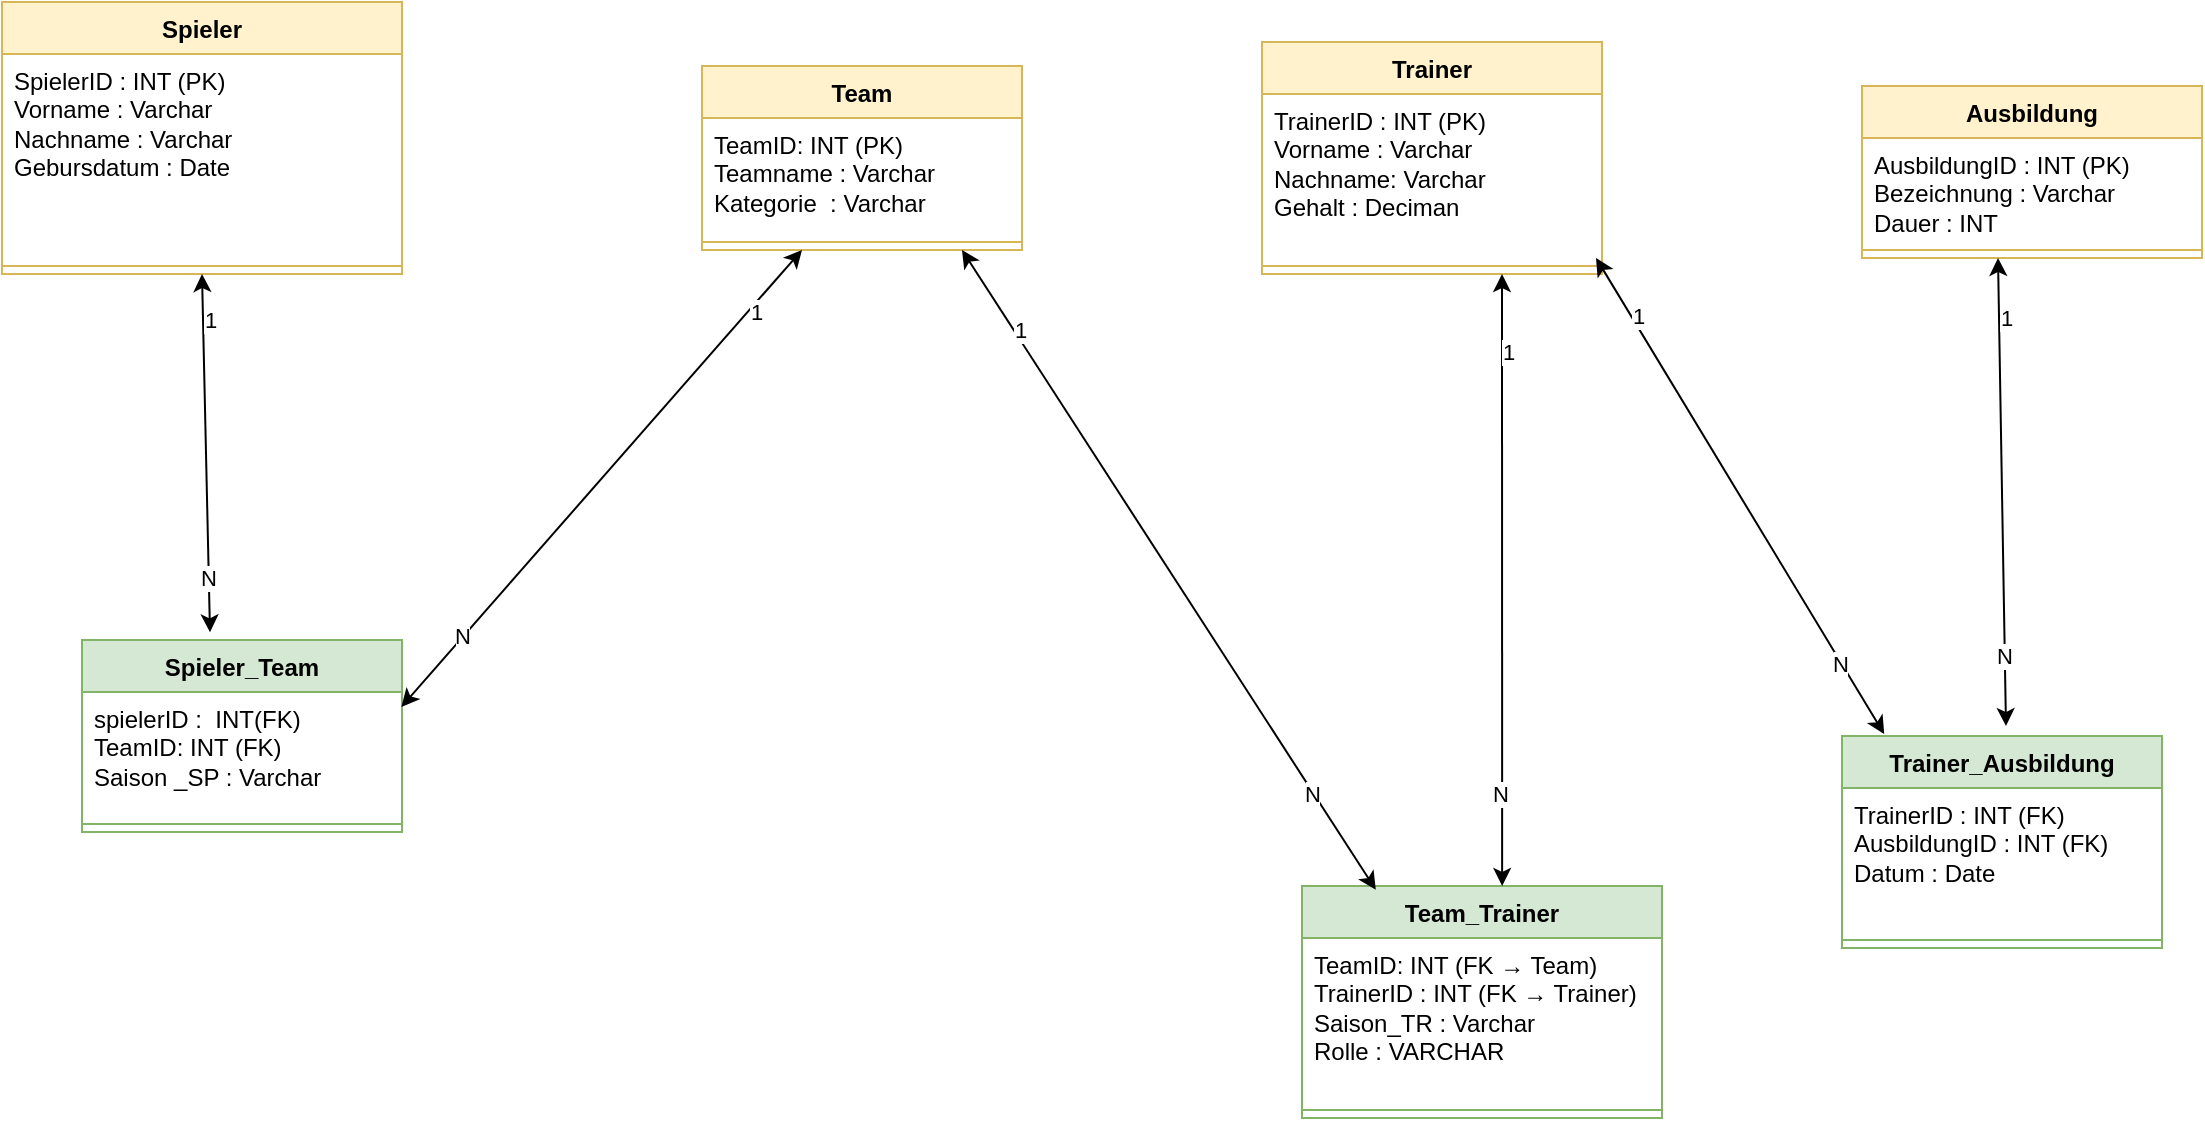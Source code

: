 <mxfile version="26.0.4">
  <diagram name="Seite-1" id="M8pOvgDd07DPRU0EhV-j">
    <mxGraphModel dx="1073" dy="938" grid="1" gridSize="10" guides="1" tooltips="1" connect="1" arrows="1" fold="1" page="1" pageScale="1" pageWidth="827" pageHeight="1169" math="0" shadow="0">
      <root>
        <mxCell id="0" />
        <mxCell id="1" parent="0" />
        <mxCell id="isyhpYjFCqtJGuVhykyg-1" value="Spieler " style="swimlane;fontStyle=1;align=center;verticalAlign=top;childLayout=stackLayout;horizontal=1;startSize=26;horizontalStack=0;resizeParent=1;resizeParentMax=0;resizeLast=0;collapsible=1;marginBottom=0;whiteSpace=wrap;html=1;fillColor=#fff2cc;strokeColor=#d6b656;" vertex="1" parent="1">
          <mxGeometry x="30" y="218" width="200" height="136" as="geometry" />
        </mxCell>
        <mxCell id="isyhpYjFCqtJGuVhykyg-2" value="SpielerID : INT (PK)&lt;div&gt;Vorname : Varchar&lt;/div&gt;&lt;div&gt;Nachname : Varchar&lt;br&gt;&lt;/div&gt;&lt;div&gt;Gebursdatum : Date&lt;/div&gt;&lt;div&gt;&lt;table&gt;&lt;tbody&gt;&lt;tr&gt;&lt;td&gt;&lt;/td&gt;&lt;/tr&gt;&lt;/tbody&gt;&lt;/table&gt;&lt;br&gt;&lt;/div&gt;" style="text;strokeColor=none;fillColor=none;align=left;verticalAlign=top;spacingLeft=4;spacingRight=4;overflow=hidden;rotatable=0;points=[[0,0.5],[1,0.5]];portConstraint=eastwest;whiteSpace=wrap;html=1;" vertex="1" parent="isyhpYjFCqtJGuVhykyg-1">
          <mxGeometry y="26" width="200" height="102" as="geometry" />
        </mxCell>
        <mxCell id="isyhpYjFCqtJGuVhykyg-3" value="" style="line;strokeWidth=1;fillColor=none;align=left;verticalAlign=middle;spacingTop=-1;spacingLeft=3;spacingRight=3;rotatable=0;labelPosition=right;points=[];portConstraint=eastwest;strokeColor=inherit;" vertex="1" parent="isyhpYjFCqtJGuVhykyg-1">
          <mxGeometry y="128" width="200" height="8" as="geometry" />
        </mxCell>
        <mxCell id="isyhpYjFCqtJGuVhykyg-5" value="Team " style="swimlane;fontStyle=1;align=center;verticalAlign=top;childLayout=stackLayout;horizontal=1;startSize=26;horizontalStack=0;resizeParent=1;resizeParentMax=0;resizeLast=0;collapsible=1;marginBottom=0;whiteSpace=wrap;html=1;fillColor=#fff2cc;strokeColor=#d6b656;" vertex="1" parent="1">
          <mxGeometry x="380" y="250" width="160" height="92" as="geometry" />
        </mxCell>
        <mxCell id="isyhpYjFCqtJGuVhykyg-6" value="TeamID: INT (PK)&lt;div&gt;Teamname : Varchar&lt;/div&gt;&lt;div&gt;Kategorie&amp;nbsp; : Varchar&lt;/div&gt;" style="text;strokeColor=none;fillColor=none;align=left;verticalAlign=top;spacingLeft=4;spacingRight=4;overflow=hidden;rotatable=0;points=[[0,0.5],[1,0.5]];portConstraint=eastwest;whiteSpace=wrap;html=1;" vertex="1" parent="isyhpYjFCqtJGuVhykyg-5">
          <mxGeometry y="26" width="160" height="58" as="geometry" />
        </mxCell>
        <mxCell id="isyhpYjFCqtJGuVhykyg-7" value="" style="line;strokeWidth=1;fillColor=none;align=left;verticalAlign=middle;spacingTop=-1;spacingLeft=3;spacingRight=3;rotatable=0;labelPosition=right;points=[];portConstraint=eastwest;strokeColor=inherit;" vertex="1" parent="isyhpYjFCqtJGuVhykyg-5">
          <mxGeometry y="84" width="160" height="8" as="geometry" />
        </mxCell>
        <mxCell id="isyhpYjFCqtJGuVhykyg-9" value="Trainer_Ausbildung " style="swimlane;fontStyle=1;align=center;verticalAlign=top;childLayout=stackLayout;horizontal=1;startSize=26;horizontalStack=0;resizeParent=1;resizeParentMax=0;resizeLast=0;collapsible=1;marginBottom=0;whiteSpace=wrap;html=1;fillColor=#d5e8d4;strokeColor=#82b366;" vertex="1" parent="1">
          <mxGeometry x="950" y="585" width="160" height="106" as="geometry" />
        </mxCell>
        <mxCell id="isyhpYjFCqtJGuVhykyg-10" value="TrainerID : INT (FK)&lt;div&gt;AusbildungID : INT (FK)&lt;br&gt;&lt;/div&gt;&lt;div&gt;Datum : Date&lt;/div&gt;" style="text;strokeColor=none;fillColor=none;align=left;verticalAlign=top;spacingLeft=4;spacingRight=4;overflow=hidden;rotatable=0;points=[[0,0.5],[1,0.5]];portConstraint=eastwest;whiteSpace=wrap;html=1;" vertex="1" parent="isyhpYjFCqtJGuVhykyg-9">
          <mxGeometry y="26" width="160" height="72" as="geometry" />
        </mxCell>
        <mxCell id="isyhpYjFCqtJGuVhykyg-11" value="" style="line;strokeWidth=1;fillColor=none;align=left;verticalAlign=middle;spacingTop=-1;spacingLeft=3;spacingRight=3;rotatable=0;labelPosition=right;points=[];portConstraint=eastwest;strokeColor=inherit;" vertex="1" parent="isyhpYjFCqtJGuVhykyg-9">
          <mxGeometry y="98" width="160" height="8" as="geometry" />
        </mxCell>
        <mxCell id="isyhpYjFCqtJGuVhykyg-13" value="Ausbildung " style="swimlane;fontStyle=1;align=center;verticalAlign=top;childLayout=stackLayout;horizontal=1;startSize=26;horizontalStack=0;resizeParent=1;resizeParentMax=0;resizeLast=0;collapsible=1;marginBottom=0;whiteSpace=wrap;html=1;fillColor=#fff2cc;strokeColor=#d6b656;" vertex="1" parent="1">
          <mxGeometry x="960" y="260" width="170" height="86" as="geometry" />
        </mxCell>
        <mxCell id="isyhpYjFCqtJGuVhykyg-14" value="AusbildungID : INT (PK)&lt;div&gt;Bezeichnung : Varchar&lt;/div&gt;&lt;div&gt;Dauer : INT&lt;/div&gt;" style="text;strokeColor=none;fillColor=none;align=left;verticalAlign=top;spacingLeft=4;spacingRight=4;overflow=hidden;rotatable=0;points=[[0,0.5],[1,0.5]];portConstraint=eastwest;whiteSpace=wrap;html=1;" vertex="1" parent="isyhpYjFCqtJGuVhykyg-13">
          <mxGeometry y="26" width="170" height="52" as="geometry" />
        </mxCell>
        <mxCell id="isyhpYjFCqtJGuVhykyg-15" value="" style="line;strokeWidth=1;fillColor=none;align=left;verticalAlign=middle;spacingTop=-1;spacingLeft=3;spacingRight=3;rotatable=0;labelPosition=right;points=[];portConstraint=eastwest;strokeColor=inherit;" vertex="1" parent="isyhpYjFCqtJGuVhykyg-13">
          <mxGeometry y="78" width="170" height="8" as="geometry" />
        </mxCell>
        <mxCell id="isyhpYjFCqtJGuVhykyg-17" value="Trainer " style="swimlane;fontStyle=1;align=center;verticalAlign=top;childLayout=stackLayout;horizontal=1;startSize=26;horizontalStack=0;resizeParent=1;resizeParentMax=0;resizeLast=0;collapsible=1;marginBottom=0;whiteSpace=wrap;html=1;fillColor=#fff2cc;strokeColor=#d6b656;" vertex="1" parent="1">
          <mxGeometry x="660" y="238" width="170" height="116" as="geometry" />
        </mxCell>
        <mxCell id="isyhpYjFCqtJGuVhykyg-18" value="TrainerID : INT (PK)&lt;div&gt;Vorname : Varchar&lt;br&gt;&lt;/div&gt;&lt;div&gt;Nachname: Varchar&lt;/div&gt;&lt;div&gt;Gehalt : Deciman&lt;/div&gt;" style="text;strokeColor=none;fillColor=none;align=left;verticalAlign=top;spacingLeft=4;spacingRight=4;overflow=hidden;rotatable=0;points=[[0,0.5],[1,0.5]];portConstraint=eastwest;whiteSpace=wrap;html=1;" vertex="1" parent="isyhpYjFCqtJGuVhykyg-17">
          <mxGeometry y="26" width="170" height="82" as="geometry" />
        </mxCell>
        <mxCell id="isyhpYjFCqtJGuVhykyg-19" value="" style="line;strokeWidth=1;fillColor=none;align=left;verticalAlign=middle;spacingTop=-1;spacingLeft=3;spacingRight=3;rotatable=0;labelPosition=right;points=[];portConstraint=eastwest;strokeColor=inherit;" vertex="1" parent="isyhpYjFCqtJGuVhykyg-17">
          <mxGeometry y="108" width="170" height="8" as="geometry" />
        </mxCell>
        <mxCell id="isyhpYjFCqtJGuVhykyg-47" value="Team_Trainer" style="swimlane;fontStyle=1;align=center;verticalAlign=top;childLayout=stackLayout;horizontal=1;startSize=26;horizontalStack=0;resizeParent=1;resizeParentMax=0;resizeLast=0;collapsible=1;marginBottom=0;whiteSpace=wrap;html=1;fillColor=#d5e8d4;strokeColor=#82b366;" vertex="1" parent="1">
          <mxGeometry x="680" y="660" width="180" height="116" as="geometry" />
        </mxCell>
        <mxCell id="isyhpYjFCqtJGuVhykyg-48" value="TeamID:&amp;nbsp;INT (FK → Team)&lt;div&gt;TrainerID :&amp;nbsp;INT (FK → Trainer)&lt;br&gt;&lt;/div&gt;&lt;div&gt;Saison_TR : Varchar&lt;/div&gt;&lt;div&gt;Rolle : VARCHAR&lt;br&gt;&lt;/div&gt;" style="text;strokeColor=none;fillColor=none;align=left;verticalAlign=top;spacingLeft=4;spacingRight=4;overflow=hidden;rotatable=0;points=[[0,0.5],[1,0.5]];portConstraint=eastwest;whiteSpace=wrap;html=1;" vertex="1" parent="isyhpYjFCqtJGuVhykyg-47">
          <mxGeometry y="26" width="180" height="82" as="geometry" />
        </mxCell>
        <mxCell id="isyhpYjFCqtJGuVhykyg-49" value="" style="line;strokeWidth=1;fillColor=none;align=left;verticalAlign=middle;spacingTop=-1;spacingLeft=3;spacingRight=3;rotatable=0;labelPosition=right;points=[];portConstraint=eastwest;strokeColor=inherit;" vertex="1" parent="isyhpYjFCqtJGuVhykyg-47">
          <mxGeometry y="108" width="180" height="8" as="geometry" />
        </mxCell>
        <mxCell id="isyhpYjFCqtJGuVhykyg-71" value="Spieler_Team" style="swimlane;fontStyle=1;align=center;verticalAlign=top;childLayout=stackLayout;horizontal=1;startSize=26;horizontalStack=0;resizeParent=1;resizeParentMax=0;resizeLast=0;collapsible=1;marginBottom=0;whiteSpace=wrap;html=1;fillColor=#d5e8d4;strokeColor=#82b366;" vertex="1" parent="1">
          <mxGeometry x="70" y="537" width="160" height="96" as="geometry" />
        </mxCell>
        <mxCell id="isyhpYjFCqtJGuVhykyg-72" value="spielerID :&amp;nbsp; INT(FK)&lt;div&gt;TeamID: INT (FK)&lt;/div&gt;&lt;div&gt;&lt;span style=&quot;background-color: transparent; color: light-dark(rgb(0, 0, 0), rgb(255, 255, 255));&quot;&gt;Saison _SP : Varchar&lt;/span&gt;&lt;br&gt;&lt;/div&gt;" style="text;strokeColor=none;fillColor=none;align=left;verticalAlign=top;spacingLeft=4;spacingRight=4;overflow=hidden;rotatable=0;points=[[0,0.5],[1,0.5]];portConstraint=eastwest;whiteSpace=wrap;html=1;" vertex="1" parent="isyhpYjFCqtJGuVhykyg-71">
          <mxGeometry y="26" width="160" height="62" as="geometry" />
        </mxCell>
        <mxCell id="isyhpYjFCqtJGuVhykyg-73" value="" style="line;strokeWidth=1;fillColor=none;align=left;verticalAlign=middle;spacingTop=-1;spacingLeft=3;spacingRight=3;rotatable=0;labelPosition=right;points=[];portConstraint=eastwest;strokeColor=inherit;" vertex="1" parent="isyhpYjFCqtJGuVhykyg-71">
          <mxGeometry y="88" width="160" height="8" as="geometry" />
        </mxCell>
        <mxCell id="isyhpYjFCqtJGuVhykyg-90" value="" style="endArrow=classic;startArrow=classic;html=1;rounded=0;entryX=0.5;entryY=1;entryDx=0;entryDy=0;exitX=0.4;exitY=-0.04;exitDx=0;exitDy=0;exitPerimeter=0;" edge="1" parent="1" source="isyhpYjFCqtJGuVhykyg-71" target="isyhpYjFCqtJGuVhykyg-1">
          <mxGeometry width="50" height="50" relative="1" as="geometry">
            <mxPoint x="360" y="480" as="sourcePoint" />
            <mxPoint x="270" y="450" as="targetPoint" />
          </mxGeometry>
        </mxCell>
        <mxCell id="isyhpYjFCqtJGuVhykyg-91" value="1" style="edgeLabel;html=1;align=center;verticalAlign=middle;resizable=0;points=[];" vertex="1" connectable="0" parent="isyhpYjFCqtJGuVhykyg-90">
          <mxGeometry x="0.744" y="-3" relative="1" as="geometry">
            <mxPoint as="offset" />
          </mxGeometry>
        </mxCell>
        <mxCell id="isyhpYjFCqtJGuVhykyg-92" value="N" style="edgeLabel;html=1;align=center;verticalAlign=middle;resizable=0;points=[];" vertex="1" connectable="0" parent="isyhpYjFCqtJGuVhykyg-90">
          <mxGeometry x="-0.698" y="1" relative="1" as="geometry">
            <mxPoint as="offset" />
          </mxGeometry>
        </mxCell>
        <mxCell id="isyhpYjFCqtJGuVhykyg-93" value="" style="endArrow=classic;startArrow=classic;html=1;rounded=0;entryX=0.5;entryY=1;entryDx=0;entryDy=0;exitX=0.998;exitY=0.12;exitDx=0;exitDy=0;exitPerimeter=0;" edge="1" parent="1" source="isyhpYjFCqtJGuVhykyg-72">
          <mxGeometry width="50" height="50" relative="1" as="geometry">
            <mxPoint x="270" y="560" as="sourcePoint" />
            <mxPoint x="430" y="342" as="targetPoint" />
          </mxGeometry>
        </mxCell>
        <mxCell id="isyhpYjFCqtJGuVhykyg-94" value="1" style="edgeLabel;html=1;align=center;verticalAlign=middle;resizable=0;points=[];" vertex="1" connectable="0" parent="isyhpYjFCqtJGuVhykyg-93">
          <mxGeometry x="0.744" y="-3" relative="1" as="geometry">
            <mxPoint as="offset" />
          </mxGeometry>
        </mxCell>
        <mxCell id="isyhpYjFCqtJGuVhykyg-95" value="N" style="edgeLabel;html=1;align=center;verticalAlign=middle;resizable=0;points=[];" vertex="1" connectable="0" parent="isyhpYjFCqtJGuVhykyg-93">
          <mxGeometry x="-0.698" y="1" relative="1" as="geometry">
            <mxPoint as="offset" />
          </mxGeometry>
        </mxCell>
        <mxCell id="isyhpYjFCqtJGuVhykyg-105" value="" style="endArrow=classic;startArrow=classic;html=1;rounded=0;entryX=0.5;entryY=1;entryDx=0;entryDy=0;exitX=0.556;exitY=0;exitDx=0;exitDy=0;exitPerimeter=0;" edge="1" parent="1" source="isyhpYjFCqtJGuVhykyg-47">
          <mxGeometry width="50" height="50" relative="1" as="geometry">
            <mxPoint x="784" y="534" as="sourcePoint" />
            <mxPoint x="780" y="354" as="targetPoint" />
          </mxGeometry>
        </mxCell>
        <mxCell id="isyhpYjFCqtJGuVhykyg-106" value="1" style="edgeLabel;html=1;align=center;verticalAlign=middle;resizable=0;points=[];" vertex="1" connectable="0" parent="isyhpYjFCqtJGuVhykyg-105">
          <mxGeometry x="0.744" y="-3" relative="1" as="geometry">
            <mxPoint as="offset" />
          </mxGeometry>
        </mxCell>
        <mxCell id="isyhpYjFCqtJGuVhykyg-107" value="N" style="edgeLabel;html=1;align=center;verticalAlign=middle;resizable=0;points=[];" vertex="1" connectable="0" parent="isyhpYjFCqtJGuVhykyg-105">
          <mxGeometry x="-0.698" y="1" relative="1" as="geometry">
            <mxPoint as="offset" />
          </mxGeometry>
        </mxCell>
        <mxCell id="isyhpYjFCqtJGuVhykyg-108" value="" style="endArrow=classic;startArrow=classic;html=1;rounded=0;entryX=0.5;entryY=1;entryDx=0;entryDy=0;exitX=0.205;exitY=0.016;exitDx=0;exitDy=0;exitPerimeter=0;" edge="1" parent="1" source="isyhpYjFCqtJGuVhykyg-47">
          <mxGeometry width="50" height="50" relative="1" as="geometry">
            <mxPoint x="514" y="522" as="sourcePoint" />
            <mxPoint x="510" y="342" as="targetPoint" />
          </mxGeometry>
        </mxCell>
        <mxCell id="isyhpYjFCqtJGuVhykyg-109" value="1" style="edgeLabel;html=1;align=center;verticalAlign=middle;resizable=0;points=[];" vertex="1" connectable="0" parent="isyhpYjFCqtJGuVhykyg-108">
          <mxGeometry x="0.744" y="-3" relative="1" as="geometry">
            <mxPoint as="offset" />
          </mxGeometry>
        </mxCell>
        <mxCell id="isyhpYjFCqtJGuVhykyg-110" value="N" style="edgeLabel;html=1;align=center;verticalAlign=middle;resizable=0;points=[];" vertex="1" connectable="0" parent="isyhpYjFCqtJGuVhykyg-108">
          <mxGeometry x="-0.698" y="1" relative="1" as="geometry">
            <mxPoint as="offset" />
          </mxGeometry>
        </mxCell>
        <mxCell id="isyhpYjFCqtJGuVhykyg-111" value="" style="endArrow=classic;startArrow=classic;html=1;rounded=0;entryX=0.5;entryY=1;entryDx=0;entryDy=0;exitX=0.132;exitY=-0.009;exitDx=0;exitDy=0;exitPerimeter=0;" edge="1" parent="1" source="isyhpYjFCqtJGuVhykyg-9">
          <mxGeometry width="50" height="50" relative="1" as="geometry">
            <mxPoint x="831" y="526" as="sourcePoint" />
            <mxPoint x="827" y="346" as="targetPoint" />
          </mxGeometry>
        </mxCell>
        <mxCell id="isyhpYjFCqtJGuVhykyg-112" value="1" style="edgeLabel;html=1;align=center;verticalAlign=middle;resizable=0;points=[];" vertex="1" connectable="0" parent="isyhpYjFCqtJGuVhykyg-111">
          <mxGeometry x="0.744" y="-3" relative="1" as="geometry">
            <mxPoint as="offset" />
          </mxGeometry>
        </mxCell>
        <mxCell id="isyhpYjFCqtJGuVhykyg-113" value="N" style="edgeLabel;html=1;align=center;verticalAlign=middle;resizable=0;points=[];" vertex="1" connectable="0" parent="isyhpYjFCqtJGuVhykyg-111">
          <mxGeometry x="-0.698" y="1" relative="1" as="geometry">
            <mxPoint as="offset" />
          </mxGeometry>
        </mxCell>
        <mxCell id="isyhpYjFCqtJGuVhykyg-114" value="" style="endArrow=classic;startArrow=classic;html=1;rounded=0;entryX=0.5;entryY=1;entryDx=0;entryDy=0;" edge="1" parent="1">
          <mxGeometry width="50" height="50" relative="1" as="geometry">
            <mxPoint x="1032" y="580" as="sourcePoint" />
            <mxPoint x="1028" y="346" as="targetPoint" />
          </mxGeometry>
        </mxCell>
        <mxCell id="isyhpYjFCqtJGuVhykyg-115" value="1" style="edgeLabel;html=1;align=center;verticalAlign=middle;resizable=0;points=[];" vertex="1" connectable="0" parent="isyhpYjFCqtJGuVhykyg-114">
          <mxGeometry x="0.744" y="-3" relative="1" as="geometry">
            <mxPoint as="offset" />
          </mxGeometry>
        </mxCell>
        <mxCell id="isyhpYjFCqtJGuVhykyg-116" value="N" style="edgeLabel;html=1;align=center;verticalAlign=middle;resizable=0;points=[];" vertex="1" connectable="0" parent="isyhpYjFCqtJGuVhykyg-114">
          <mxGeometry x="-0.698" y="1" relative="1" as="geometry">
            <mxPoint as="offset" />
          </mxGeometry>
        </mxCell>
      </root>
    </mxGraphModel>
  </diagram>
</mxfile>
